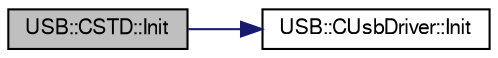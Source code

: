 digraph G
{
  bgcolor="transparent";
  edge [fontname="FreeSans",fontsize=10,labelfontname="FreeSans",labelfontsize=10];
  node [fontname="FreeSans",fontsize=10,shape=record];
  rankdir=LR;
  Node1 [label="USB::CSTD::Init",height=0.2,width=0.4,color="black", fillcolor="grey75", style="filled" fontcolor="black"];
  Node1 -> Node2 [color="midnightblue",fontsize=10,style="solid",fontname="FreeSans"];
  Node2 [label="USB::CUsbDriver::Init",height=0.2,width=0.4,color="black",URL="$class_u_s_b_1_1_c_usb_driver.html#8283e8a401d26b00151ca4bdcf1d5347",tooltip="Initializes the USB API and the USB controller."];
}
